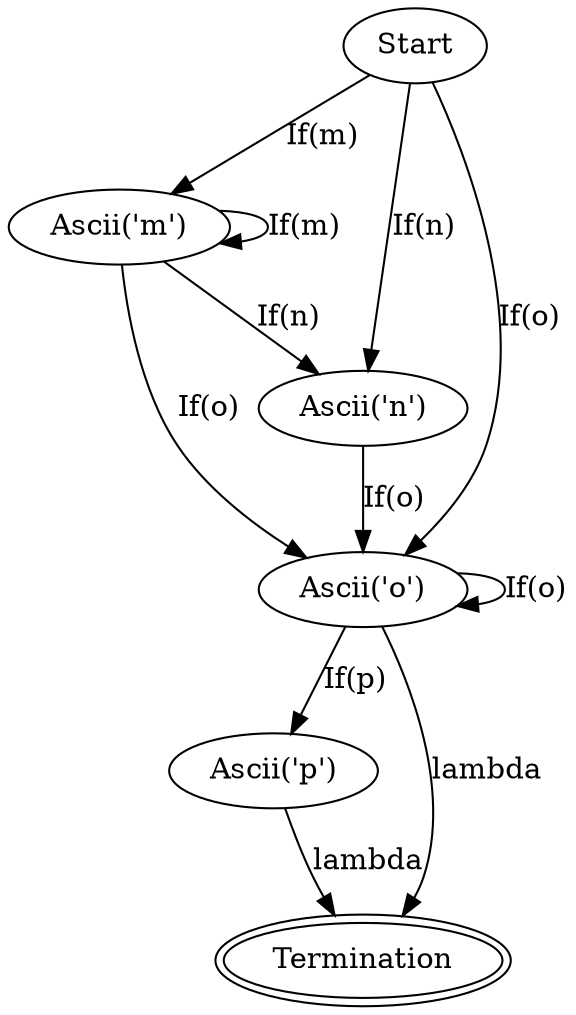 digraph FSM {
node0 [label="Start"];
node0 -> node1 [label="If(m)"];
node0 -> node2 [label="If(n)"];
node0 -> node3 [label="If(o)"];
node1 [label="Ascii('m')"];
node1 -> node1 [label="If(m)"];
node1 -> node2 [label="If(n)"];
node1 -> node3 [label="If(o)"];
node2 [label="Ascii('n')"];
node2 -> node3 [label="If(o)"];
node3 [label="Ascii('o')"];
node3 -> node3 [label="If(o)"];
node3 -> node4 [label="If(p)"];
node3 -> node5 [label="lambda"];
node4 [label="Ascii('p')"];
node4 -> node5 [label="lambda"];
node5 [label="Termination", peripheries=2];
}